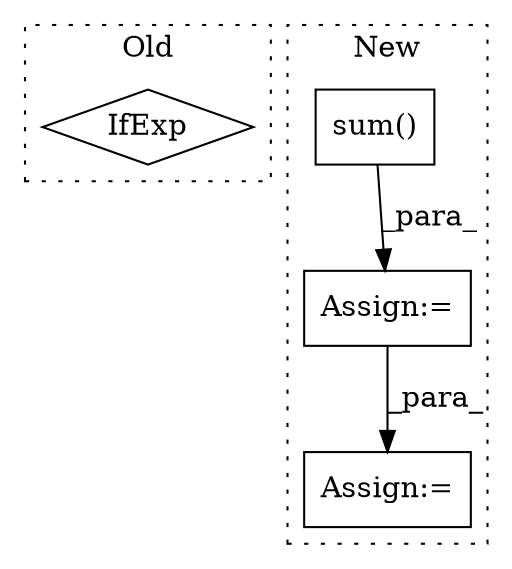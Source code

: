 digraph G {
subgraph cluster0 {
1 [label="IfExp" a="51" s="3982,3992" l="4,30" shape="diamond"];
label = "Old";
style="dotted";
}
subgraph cluster1 {
2 [label="sum()" a="75" s="7878,7898" l="7,10" shape="box"];
3 [label="Assign:=" a="68" s="8062" l="3" shape="box"];
4 [label="Assign:=" a="68" s="8394" l="3" shape="box"];
label = "New";
style="dotted";
}
2 -> 3 [label="_para_"];
3 -> 4 [label="_para_"];
}